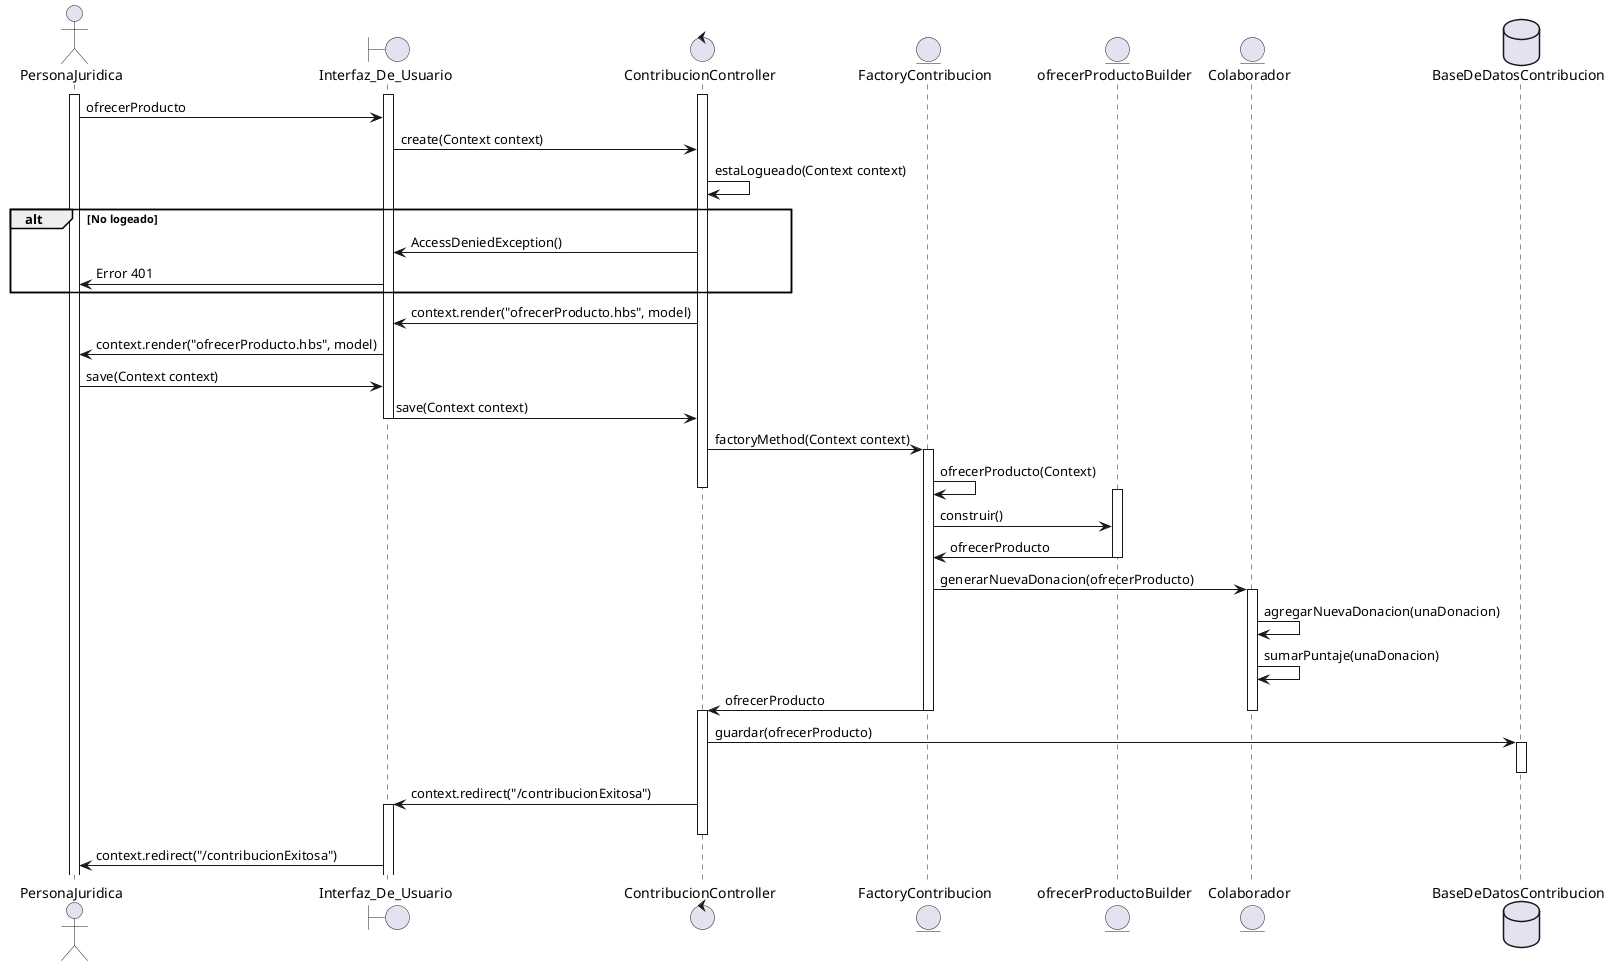 @startuml GenerarofrecerProducto
actor PersonaJuridica
boundary Interfaz_De_Usuario
control ContribucionController


entity FactoryContribucion
entity ofrecerProductoBuilder
entity Colaborador
database BaseDeDatosContribucion

activate PersonaJuridica
activate Interfaz_De_Usuario
activate ContribucionController
PersonaJuridica->Interfaz_De_Usuario: ofrecerProducto
Interfaz_De_Usuario->ContribucionController: create(Context context)
ContribucionController->ContribucionController: estaLogueado(Context context)


alt No logeado
    ContribucionController->Interfaz_De_Usuario: AccessDeniedException()
    Interfaz_De_Usuario->PersonaJuridica: Error 401
end

ContribucionController -> Interfaz_De_Usuario: context.render("ofrecerProducto.hbs", model)
Interfaz_De_Usuario -> PersonaJuridica: context.render("ofrecerProducto.hbs", model)

PersonaJuridica -> Interfaz_De_Usuario: save(Context context)
Interfaz_De_Usuario -> ContribucionController: save(Context context)
deactivate Interfaz_De_Usuario
ContribucionController -> FactoryContribucion: factoryMethod(Context context)

activate FactoryContribucion
FactoryContribucion -> FactoryContribucion: ofrecerProducto(Context)
deactivate ContribucionController
activate ofrecerProductoBuilder
FactoryContribucion -> ofrecerProductoBuilder: construir()
ofrecerProductoBuilder -> FactoryContribucion: ofrecerProducto
deactivate ofrecerProductoBuilder
FactoryContribucion -> Colaborador: generarNuevaDonacion(ofrecerProducto)
activate Colaborador
Colaborador -> Colaborador: agregarNuevaDonacion(unaDonacion)
Colaborador -> Colaborador: sumarPuntaje(unaDonacion)
FactoryContribucion -> ContribucionController: ofrecerProducto
deactivate Colaborador
deactivate FactoryContribucion
activate ContribucionController
ContribucionController -> BaseDeDatosContribucion: guardar(ofrecerProducto)
activate BaseDeDatosContribucion
deactivate BaseDeDatosContribucion
ContribucionController -> Interfaz_De_Usuario: context.redirect("/contribucionExitosa")
activate Interfaz_De_Usuario
deactivate ContribucionController

Interfaz_De_Usuario -> PersonaJuridica: context.redirect("/contribucionExitosa")

@enduml
